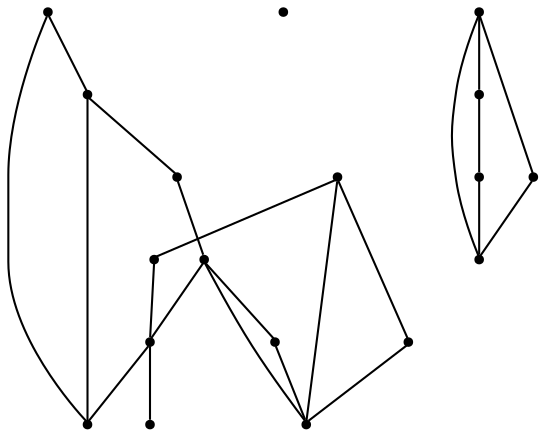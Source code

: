 graph {
  node [shape=point,comment="{\"directed\":false,\"doi\":\"10.1007/978-3-031-49275-4_10\",\"figure\":\"2 (3)\"}"]

  v0 [pos="1205.6254623444045,290.46270814580146"]
  v1 [pos="1208.4811228005908,279.3277496138294"]
  v2 [pos="1193.7401511924895,323.7467672287963"]
  v3 [pos="1194.6382104156369,335.01525980136614"]
  v4 [pos="1201.5039154628973,301.5518835781402"]
  v5 [pos="1193.7776683589311,346.2209277872167"]
  v6 [pos="1192.2650270787335,357.40192376937586"]
  v7 [pos="1189.5353034837979,368.54095191020434"]
  v8 [pos="1183.8260809892092,424.51994783207437"]
  v9 [pos="1186.5765344083145,390.9108287416818"]
  v10 [pos="1181.6466515610314,413.20592651042455"]
  v11 [pos="1181.2340899070073,446.89821823181796"]
  v12 [pos="1182.8550858509625,402.01246735114296"]
  v13 [pos="1173.245222637949,534.7152903399251"]
  v14 [pos="1126.5545367054156,497.53915908697644"]
  v15 [pos="1154.6506975347281,521.7217923133867"]
  v16 [pos="1139.160686160354,509.34077041972296"]
  v17 [pos="1119.0865857541385,486.7625804849131"]

  v0 -- v4 [id="-2",pos="1205.6254623444045,290.46270814580146 1202.8416885944257,297.2929107347346 1202.8416885944257,297.2929107347346 1202.8416885944257,297.2929107347346 1203.0585250987756,297.3762741286506 1203.0585250987756,297.3762741286506 1203.0585250987756,297.3762741286506 1201.5039154628973,301.5518835781402 1201.5039154628973,301.5518835781402 1201.5039154628973,301.5518835781402"]
  v0 -- v1 [id="-4",pos="1205.6254623444045,290.46270814580146 1208.4811228005908,279.3277496138294 1208.4811228005908,279.3277496138294 1208.4811228005908,279.3277496138294"]
  v2 -- v3 [id="-7",pos="1193.7401511924895,323.7467672287963 1195.5362696387845,330.6436732503899 1195.5362696387845,330.6436732503899 1195.5362696387845,330.6436732503899 1194.2820516881109,330.56867163092085 1194.2820516881109,330.56867163092085 1194.2820516881109,330.56867163092085 1194.6382104156369,335.01525980136614 1194.6382104156369,335.01525980136614 1194.6382104156369,335.01525980136614"]
  v3 -- v5 [id="-10",pos="1194.6382104156369,335.01525980136614 1194.5362781820672,341.8286434599478 1194.5362781820672,341.8286434599478 1194.5362781820672,341.8286434599478 1194.119519692475,341.77446679204814 1194.119519692475,341.77446679204814 1194.119519692475,341.77446679204814 1193.7776683589311,346.2209277872167 1193.7776683589311,346.2209277872167 1193.7776683589311,346.2209277872167"]
  v17 -- v13 [id="-12",pos="1119.0865857541385,486.7625804849131 1173.245222637949,534.7152903399251 1173.245222637949,534.7152903399251 1173.245222637949,534.7152903399251"]
  v3 -- v4 [id="-16",pos="1194.6382104156369,335.01525980136614 1201.5039154628973,301.5518835781402 1201.5039154628973,301.5518835781402 1201.5039154628973,301.5518835781402"]
  v5 -- v6 [id="-18",pos="1193.7776683589311,346.2209277872167 1193.2402190525486,353.0552953664637 1193.2402190525486,353.0552953664637 1193.2402190525486,353.0552953664637 1192.8609777293982,352.98862372762244 1192.8609777293982,352.98862372762244 1192.8609777293982,352.98862372762244 1192.2650270787335,357.40192376937586 1192.2650270787335,357.40192376937586 1192.2650270787335,357.40192376937586"]
  v14 -- v16 [id="-23",pos="1126.5545367054156,497.53915908697644 1139.160686160354,509.34077041972296 1139.160686160354,509.34077041972296 1139.160686160354,509.34077041972296"]
  v16 -- v15 [id="-24",pos="1139.160686160354,509.34077041972296 1154.6506975347281,521.7217923133867 1154.6506975347281,521.7217923133867 1154.6506975347281,521.7217923133867"]
  v14 -- v13 [id="-27",pos="1126.5545367054156,497.53915908697644 1173.245222637949,534.7152903399251 1173.245222637949,534.7152903399251 1173.245222637949,534.7152903399251"]
  v10 -- v12 [id="-43",pos="1181.6466515610314,413.20592651042455 1182.8550858509625,402.01246735114296 1182.8550858509625,402.01246735114296 1182.8550858509625,402.01246735114296"]
  v10 -- v9 [id="-49",pos="1181.6466515610314,413.20592651042455 1186.5765344083145,390.9108287416818 1186.5765344083145,390.9108287416818 1186.5765344083145,390.9108287416818"]
  v9 -- v6 [id="-50",pos="1186.5765344083145,390.9108287416818 1192.2650270787335,357.40192376937586 1192.2650270787335,357.40192376937586 1192.2650270787335,357.40192376937586"]
  v6 -- v0 [id="-51",pos="1192.2650270787335,357.40192376937586 1205.6254623444045,290.46270814580146 1205.6254623444045,290.46270814580146 1205.6254623444045,290.46270814580146"]
  v6 -- v7 [id="-55",pos="1192.2650270787335,357.40192376937586 1189.1269386653419,364.1027573080252 1189.1269386653419,364.1027573080252 1189.1269386653419,364.1027573080252 1190.5979931203653,364.20700924114897 1190.5979931203653,364.20700924114897 1190.5979931203653,364.20700924114897 1189.5353034837979,368.54095191020434 1189.5353034837979,368.54095191020434 1189.5353034837979,368.54095191020434"]
  v8 -- v0 [id="-61",pos="1183.8260809892092,424.51994783207437 1205.6254623444045,290.46270814580146 1205.6254623444045,290.46270814580146 1205.6254623444045,290.46270814580146"]
  v2 -- v4 [id="-6",pos="1193.7401511924895,323.7467672287963 1201.5039154628973,301.5518835781402 1201.5039154628973,301.5518835781402 1201.5039154628973,301.5518835781402"]
  v14 -- v17 [id="-22",pos="1126.5545367054156,497.53915908697644 1119.0865857541385,486.7625804849131 1119.0865857541385,486.7625804849131 1119.0865857541385,486.7625804849131"]
  v15 -- v13 [id="-25",pos="1154.6506975347281,521.7217923133867 1173.245222637949,534.7152903399251 1173.245222637949,534.7152903399251 1173.245222637949,534.7152903399251"]
  v12 -- v9 [id="-44",pos="1182.8550858509625,402.01246735114296 1186.5765344083145,390.9108287416818 1186.5765344083145,390.9108287416818 1186.5765344083145,390.9108287416818"]
  v7 -- v9 [id="-47",pos="1189.5353034837979,368.54095191020434 1186.5765344083145,390.9108287416818 1186.5765344083145,390.9108287416818 1186.5765344083145,390.9108287416818"]
  v10 -- v8 [id="-48",pos="1181.6466515610314,413.20592651042455 1183.8260809892092,424.51994783207437 1183.8260809892092,424.51994783207437 1183.8260809892092,424.51994783207437"]
}